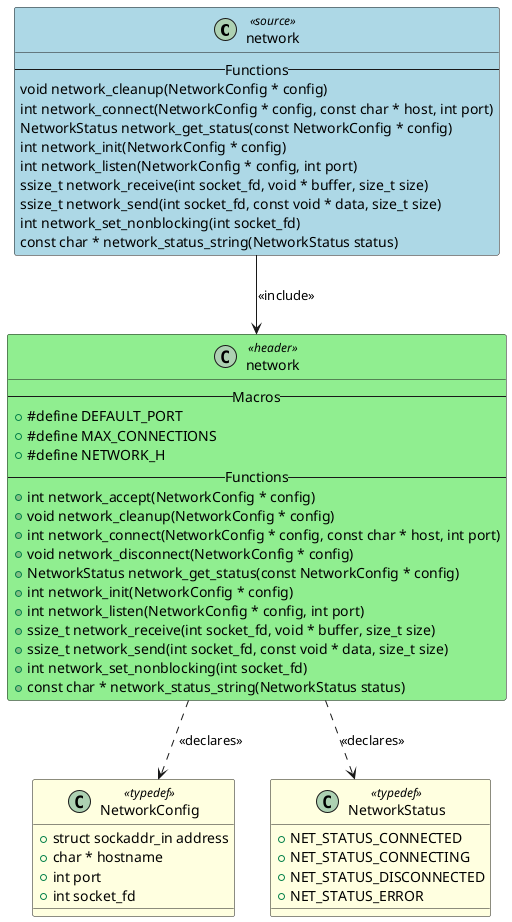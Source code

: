 @startuml network

class "network" as NETWORK <<source>> #LightBlue
{
    -- Functions --
    void network_cleanup(NetworkConfig * config)
    int network_connect(NetworkConfig * config, const char * host, int port)
    NetworkStatus network_get_status(const NetworkConfig * config)
    int network_init(NetworkConfig * config)
    int network_listen(NetworkConfig * config, int port)
    ssize_t network_receive(int socket_fd, void * buffer, size_t size)
    ssize_t network_send(int socket_fd, const void * data, size_t size)
    int network_set_nonblocking(int socket_fd)
    const char * network_status_string(NetworkStatus status)
}

class "network" as HEADER_NETWORK <<header>> #LightGreen
{
    -- Macros --
    + #define DEFAULT_PORT
    + #define MAX_CONNECTIONS
    + #define NETWORK_H
    -- Functions --
    + int network_accept(NetworkConfig * config)
    + void network_cleanup(NetworkConfig * config)
    + int network_connect(NetworkConfig * config, const char * host, int port)
    + void network_disconnect(NetworkConfig * config)
    + NetworkStatus network_get_status(const NetworkConfig * config)
    + int network_init(NetworkConfig * config)
    + int network_listen(NetworkConfig * config, int port)
    + ssize_t network_receive(int socket_fd, void * buffer, size_t size)
    + ssize_t network_send(int socket_fd, const void * data, size_t size)
    + int network_set_nonblocking(int socket_fd)
    + const char * network_status_string(NetworkStatus status)
}

class "NetworkConfig" as TYPEDEF_NETWORKCONFIG <<typedef>> #LightYellow
{
    + struct sockaddr_in address
    + char * hostname
    + int port
    + int socket_fd
}

class "NetworkStatus" as TYPEDEF_NETWORKSTATUS <<typedef>> #LightYellow
{
    + NET_STATUS_CONNECTED
    + NET_STATUS_CONNECTING
    + NET_STATUS_DISCONNECTED
    + NET_STATUS_ERROR
}


' Include relationships
NETWORK --> HEADER_NETWORK : <<include>>

' Declaration relationships
HEADER_NETWORK ..> TYPEDEF_NETWORKCONFIG : <<declares>>
HEADER_NETWORK ..> TYPEDEF_NETWORKSTATUS : <<declares>>

' Uses relationships

@enduml